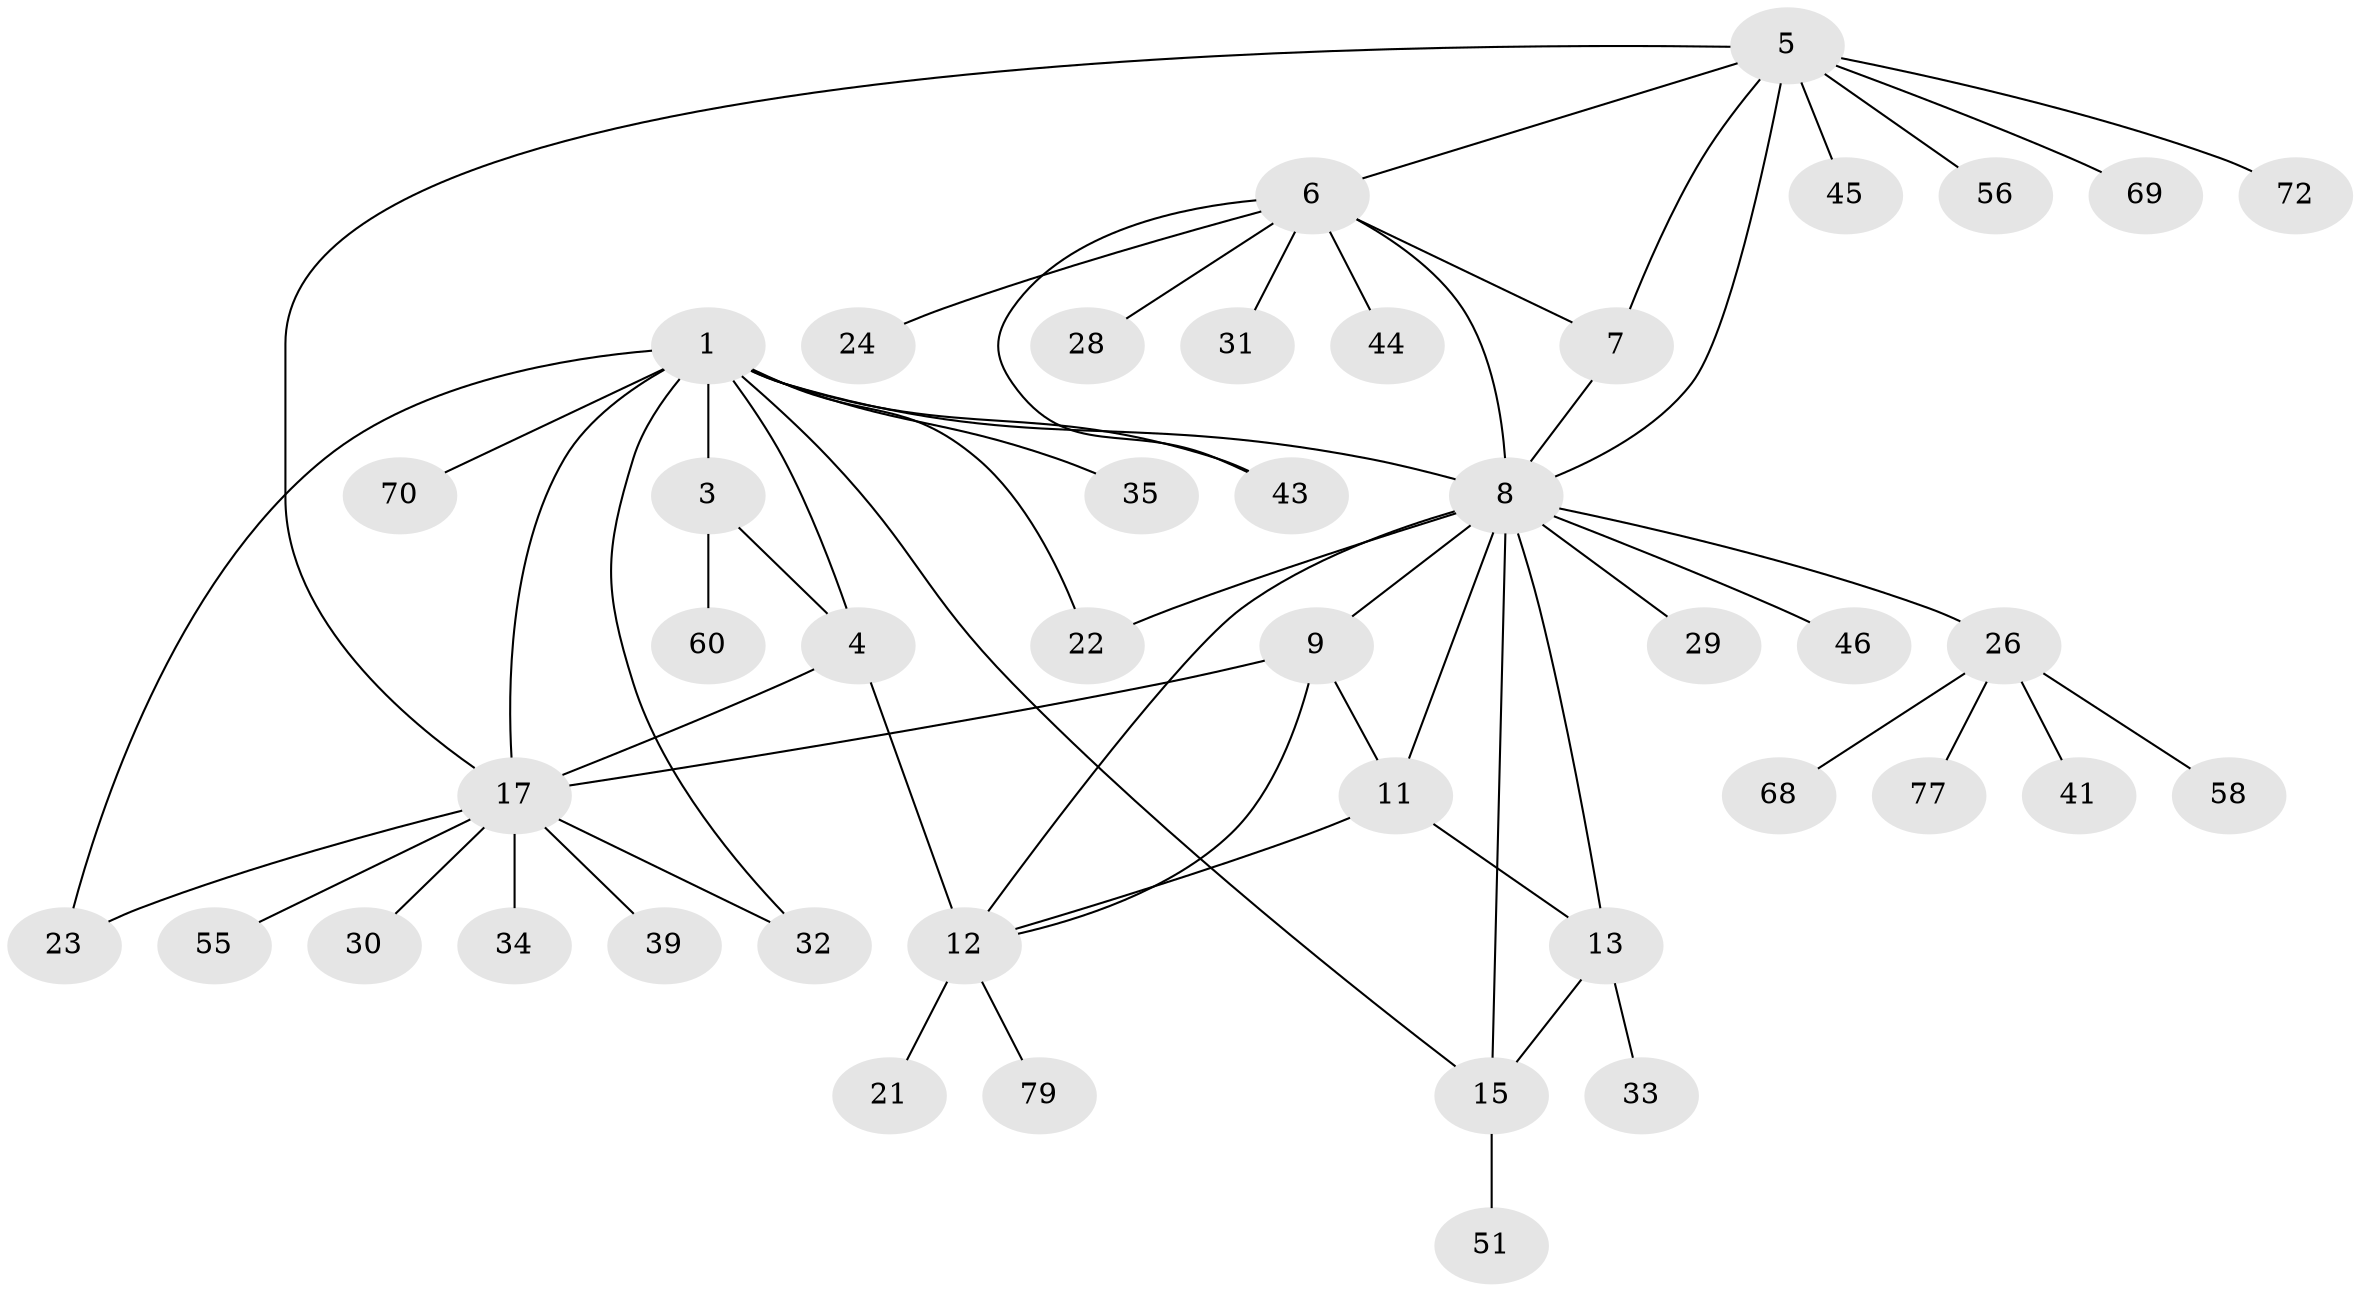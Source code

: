 // original degree distribution, {12: 0.011627906976744186, 7: 0.011627906976744186, 4: 0.046511627906976744, 6: 0.05813953488372093, 8: 0.046511627906976744, 3: 0.011627906976744186, 13: 0.011627906976744186, 5: 0.046511627906976744, 16: 0.011627906976744186, 2: 0.19767441860465115, 1: 0.5465116279069767}
// Generated by graph-tools (version 1.1) at 2025/16/03/09/25 04:16:10]
// undirected, 43 vertices, 60 edges
graph export_dot {
graph [start="1"]
  node [color=gray90,style=filled];
  1 [super="+2+50"];
  3;
  4 [super="+71+64"];
  5;
  6;
  7;
  8 [super="+10+14+47+36+38+53"];
  9;
  11 [super="+37"];
  12;
  13 [super="+16+82+63"];
  15;
  17 [super="+18+25+40+66+54+61"];
  21 [super="+65"];
  22 [super="+75+48"];
  23;
  24;
  26;
  28;
  29;
  30;
  31;
  32 [super="+67"];
  33;
  34 [super="+62"];
  35;
  39;
  41;
  43;
  44;
  45;
  46;
  51 [super="+59"];
  55;
  56;
  58;
  60;
  68;
  69;
  70;
  72 [super="+81"];
  77;
  79;
  1 -- 3 [weight=2];
  1 -- 4 [weight=2];
  1 -- 22;
  1 -- 32;
  1 -- 35;
  1 -- 43;
  1 -- 70;
  1 -- 8 [weight=3];
  1 -- 15;
  1 -- 17 [weight=6];
  1 -- 23;
  3 -- 4;
  3 -- 60;
  4 -- 12;
  4 -- 17;
  5 -- 6;
  5 -- 7;
  5 -- 8;
  5 -- 17;
  5 -- 45;
  5 -- 56;
  5 -- 69;
  5 -- 72;
  6 -- 7;
  6 -- 8;
  6 -- 24;
  6 -- 28;
  6 -- 31;
  6 -- 43;
  6 -- 44;
  7 -- 8;
  8 -- 46;
  8 -- 9;
  8 -- 11;
  8 -- 12;
  8 -- 29;
  8 -- 26;
  8 -- 13 [weight=2];
  8 -- 15;
  8 -- 22;
  9 -- 11;
  9 -- 12;
  9 -- 17;
  11 -- 12;
  11 -- 13;
  12 -- 21;
  12 -- 79;
  13 -- 15 [weight=2];
  13 -- 33;
  15 -- 51;
  17 -- 23;
  17 -- 30;
  17 -- 34;
  17 -- 55;
  17 -- 32;
  17 -- 39;
  26 -- 41;
  26 -- 58;
  26 -- 68;
  26 -- 77;
}
